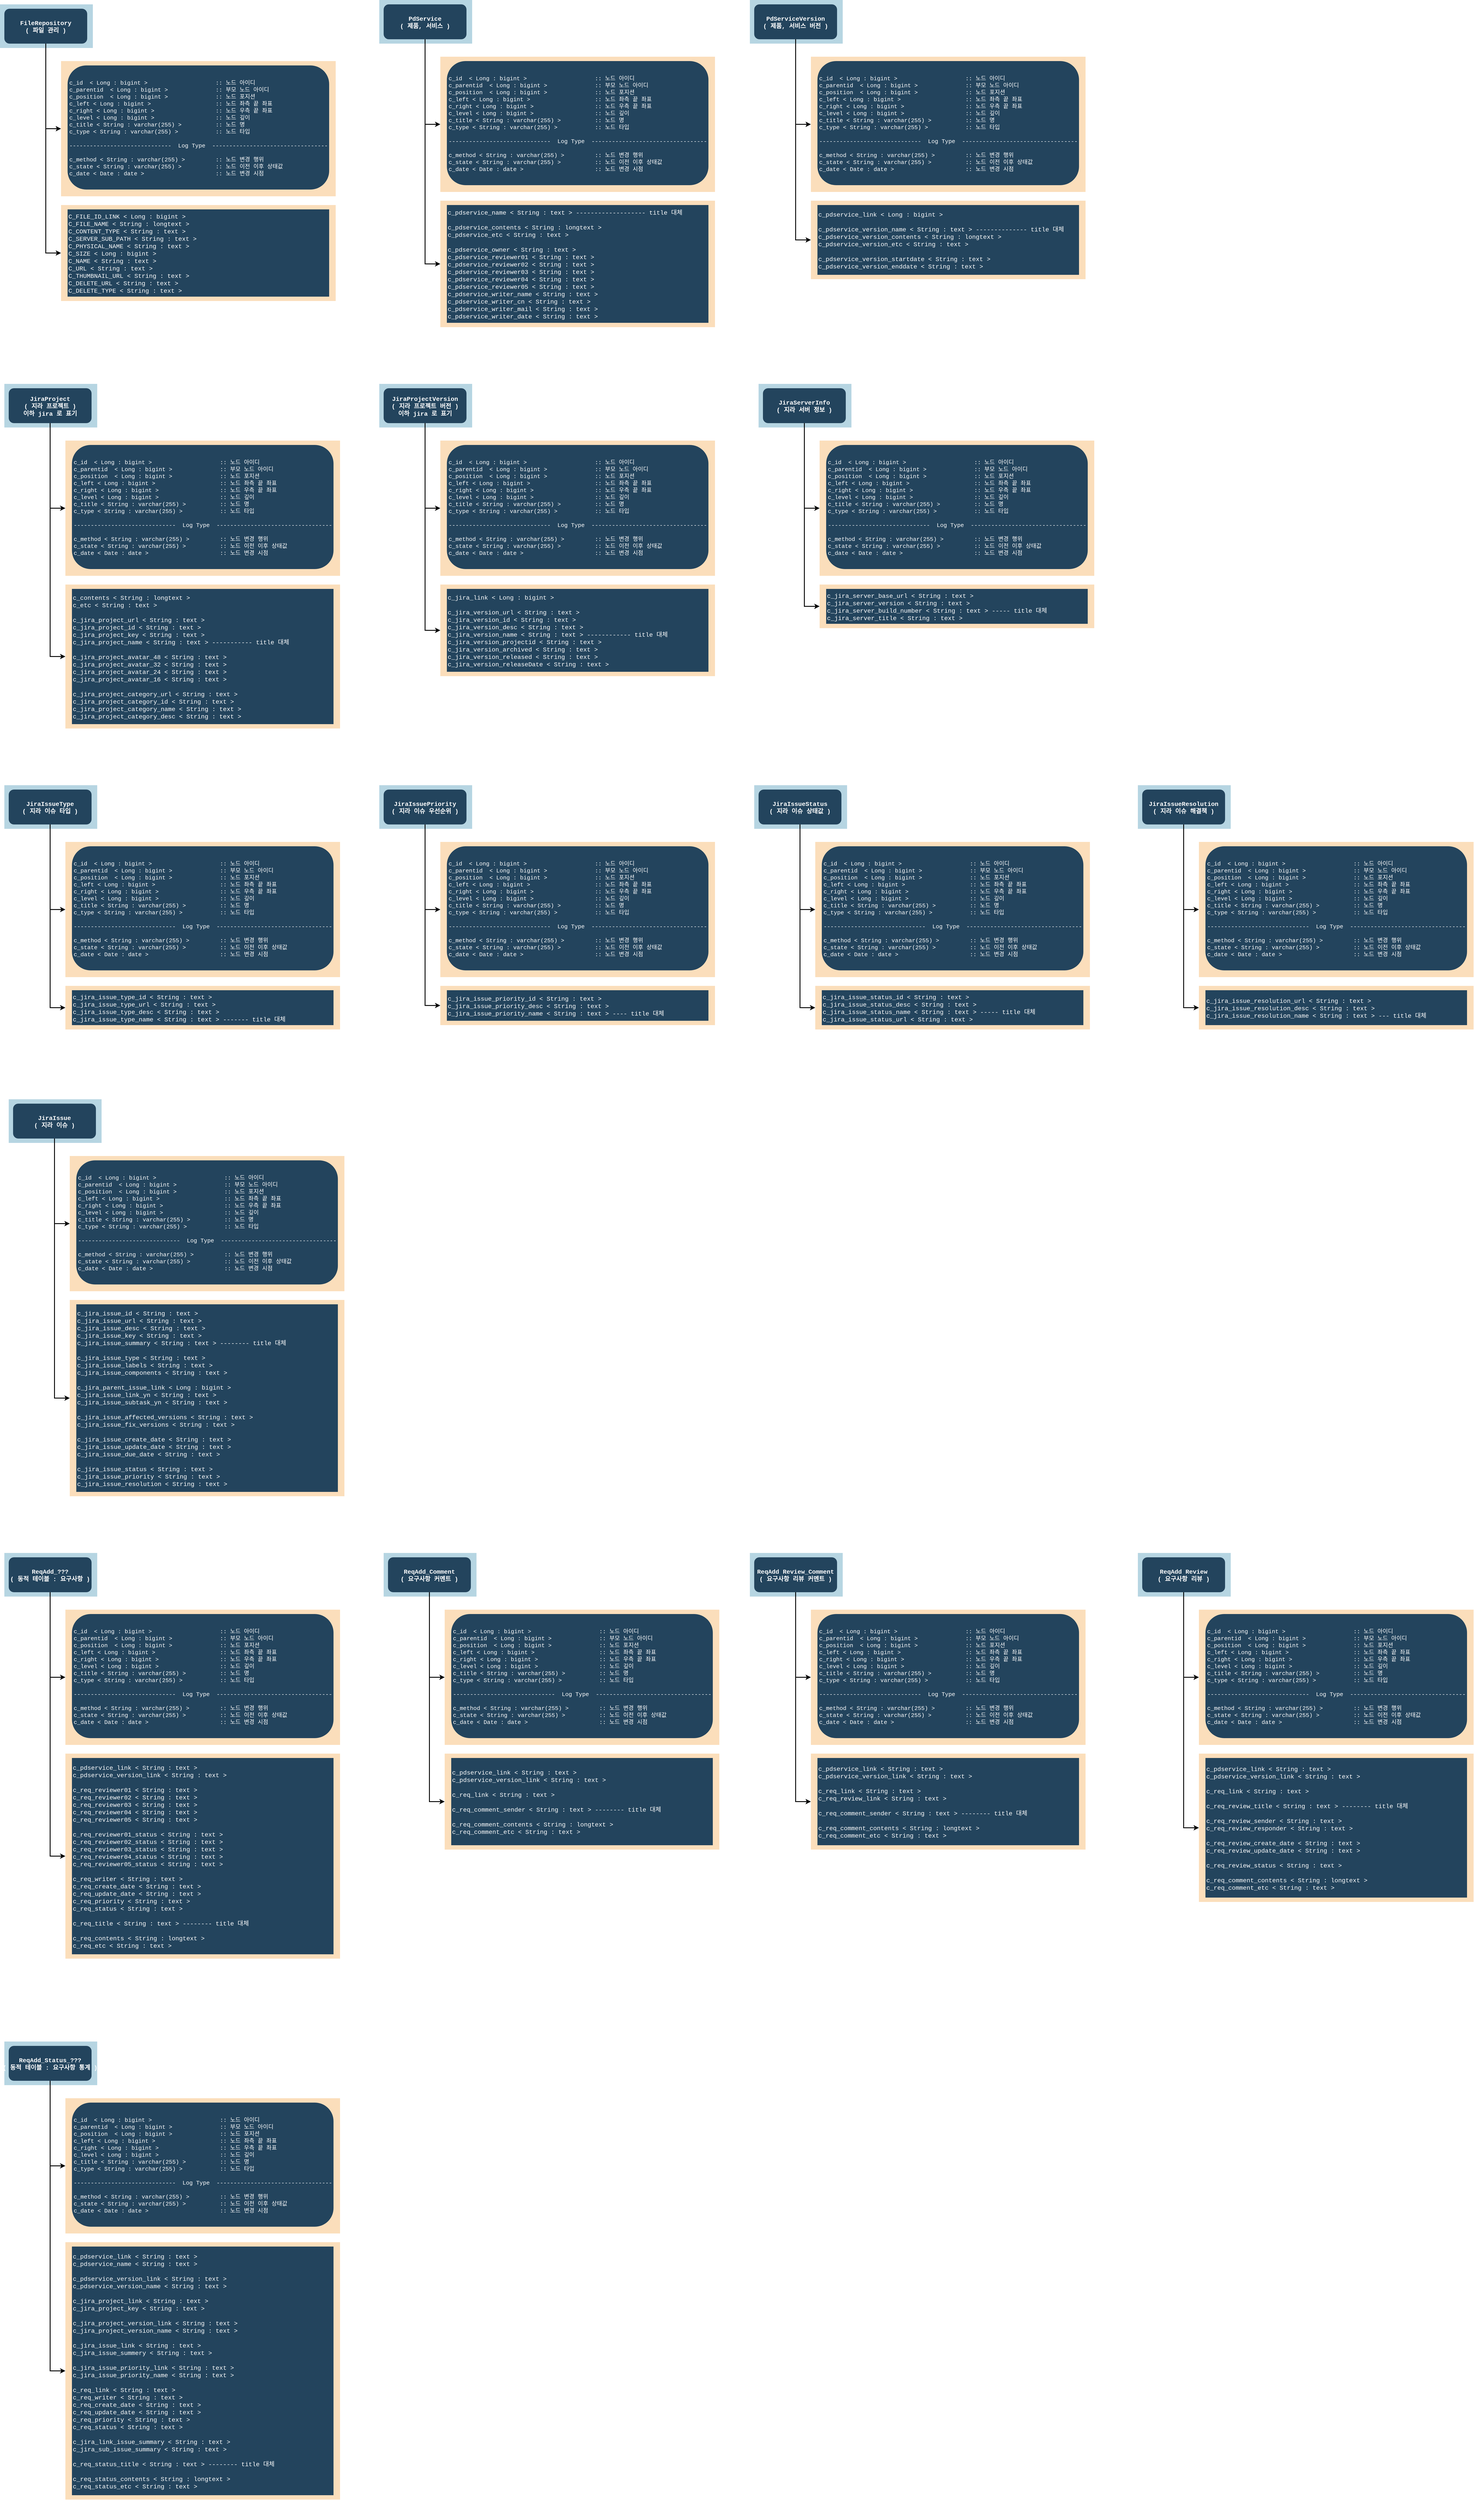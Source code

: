 <mxfile version="20.8.16" type="device"><diagram name="페이지-1" id="RUyc2Q7VVCUn38qS7GnB"><mxGraphModel dx="1807" dy="1319" grid="1" gridSize="10" guides="1" tooltips="1" connect="1" arrows="1" fold="1" page="1" pageScale="1" pageWidth="827" pageHeight="1169" math="0" shadow="0"><root><mxCell id="0"/><mxCell id="1" parent="0"/><mxCell id="3NGBtrKvB-5Wj472oprQ-4" value="" style="fillColor=#10739E;strokeColor=none;opacity=30;fontFamily=Courier New;" parent="1" vertex="1"><mxGeometry x="70" y="210" width="213" height="100" as="geometry"/></mxCell><mxCell id="3NGBtrKvB-5Wj472oprQ-6" value="FileRepository&#10;( 파일 관리 )" style="rounded=1;fillColor=#23445D;gradientColor=none;strokeColor=none;fontColor=#FFFFFF;fontStyle=1;fontFamily=Courier New;fontSize=14" parent="1" vertex="1"><mxGeometry x="80" y="220" width="190" height="80" as="geometry"/></mxCell><mxCell id="3NGBtrKvB-5Wj472oprQ-12" value="" style="edgeStyle=elbowEdgeStyle;elbow=horizontal;strokeWidth=2;rounded=0;fontFamily=Courier New;entryX=0;entryY=0.5;entryDx=0;entryDy=0;" parent="1" source="3NGBtrKvB-5Wj472oprQ-6" target="LiMFixPkiIBG6aPx5YbL-1" edge="1"><mxGeometry x="-50" y="20" width="100" height="100" as="geometry"><mxPoint x="-50" y="120" as="sourcePoint"/><mxPoint x="210" y="487.25" as="targetPoint"/><Array as="points"><mxPoint x="175" y="320"/></Array></mxGeometry></mxCell><mxCell id="3NGBtrKvB-5Wj472oprQ-13" value="" style="edgeStyle=elbowEdgeStyle;elbow=horizontal;strokeWidth=2;rounded=0;fontFamily=Courier New;entryX=0;entryY=0.5;entryDx=0;entryDy=0;" parent="1" source="3NGBtrKvB-5Wj472oprQ-6" target="LiMFixPkiIBG6aPx5YbL-3" edge="1"><mxGeometry x="-50" y="20" width="100" height="100" as="geometry"><mxPoint x="-50" y="120" as="sourcePoint"/><mxPoint x="215" y="710" as="targetPoint"/><Array as="points"><mxPoint x="175" y="360"/></Array></mxGeometry></mxCell><mxCell id="LiMFixPkiIBG6aPx5YbL-1" value="" style="fillColor=#F2931E;strokeColor=none;opacity=30;fontFamily=Courier New;" parent="1" vertex="1"><mxGeometry x="210" y="340" width="630" height="310" as="geometry"/></mxCell><mxCell id="LiMFixPkiIBG6aPx5YbL-2" value="c_id  &lt; Long : bigint &gt;                    :: 노드 아이디&#10;c_parentid  &lt; Long : bigint &gt;              :: 부모 노드 아이디&#10;c_position  &lt; Long : bigint &gt;              :: 노드 포지션&#10;c_left &lt; Long : bigint &gt;                   :: 노드 좌측 끝 좌표&#10;c_right &lt; Long : bigint &gt;                  :: 노드 우측 끝 좌표&#10;c_level &lt; Long : bigint &gt;                  :: 노드 깊이&#10;c_title &lt; String : varchar(255) &gt;          :: 노드 명&#10;c_type &lt; String : varchar(255) &gt;           :: 노드 타입&#10;&#10;------------------------------  Log Type  ----------------------------------&#10;&#10;c_method &lt; String : varchar(255) &gt;         :: 노드 변경 행위&#10;c_state &lt; String : varchar(255) &gt;          :: 노드 이전 이후 상태값&#10;c_date &lt; Date : date &gt;                     :: 노드 변경 시점" style="rounded=1;fillColor=#23445D;gradientColor=none;strokeColor=none;fontColor=#FFFFFF;fontStyle=0;fontFamily=Courier New;fontSize=13;align=left;spacing=4;textDirection=ltr;" parent="1" vertex="1"><mxGeometry x="225" y="350" width="600" height="284.5" as="geometry"/></mxCell><mxCell id="LiMFixPkiIBG6aPx5YbL-3" value="" style="fillColor=#F2931E;strokeColor=none;opacity=30;fontFamily=Courier New;" parent="1" vertex="1"><mxGeometry x="210" y="670" width="630" height="220" as="geometry"/></mxCell><mxCell id="LiMFixPkiIBG6aPx5YbL-4" value="C_FILE_ID_LINK &lt; Long : bigint &gt;&#10;C_FILE_NAME &lt; String : longtext &gt;&#10;C_CONTENT_TYPE &lt; String : text &gt;&#10;C_SERVER_SUB_PATH &lt; String : text &gt;&#10;C_PHYSICAL_NAME &lt; String : text &gt;&#10;C_SIZE &lt; Long : bigint &gt;&#10;C_NAME &lt; String : text &gt;&#10;C_URL &lt; String : text &gt;&#10;C_THUMBNAIL_URL &lt; String : text &gt;&#10;C_DELETE_URL &lt; String : text &gt;&#10;C_DELETE_TYPE &lt; String : text &gt;" style="rounded=0;fillColor=#23445D;gradientColor=none;strokeColor=none;fontColor=#FFFFFF;fontStyle=0;fontFamily=Courier New;fontSize=14;align=left;" parent="1" vertex="1"><mxGeometry x="225" y="680" width="600" height="200" as="geometry"/></mxCell><mxCell id="LiMFixPkiIBG6aPx5YbL-5" value="" style="fillColor=#10739E;strokeColor=none;opacity=30;fontFamily=Courier New;" parent="1" vertex="1"><mxGeometry x="940" y="200" width="213" height="100" as="geometry"/></mxCell><mxCell id="LiMFixPkiIBG6aPx5YbL-6" value="PdService&#10;( 제품, 서비스 )" style="rounded=1;fillColor=#23445D;gradientColor=none;strokeColor=none;fontColor=#FFFFFF;fontStyle=1;fontFamily=Courier New;fontSize=14" parent="1" vertex="1"><mxGeometry x="950" y="210" width="190" height="80" as="geometry"/></mxCell><mxCell id="LiMFixPkiIBG6aPx5YbL-7" value="" style="edgeStyle=elbowEdgeStyle;elbow=horizontal;strokeWidth=2;rounded=0;fontFamily=Courier New;entryX=0;entryY=0.5;entryDx=0;entryDy=0;" parent="1" source="LiMFixPkiIBG6aPx5YbL-6" target="LiMFixPkiIBG6aPx5YbL-9" edge="1"><mxGeometry x="820" y="10" width="100" height="100" as="geometry"><mxPoint x="820" y="110" as="sourcePoint"/><mxPoint x="1080" y="477.25" as="targetPoint"/><Array as="points"><mxPoint x="1045" y="310"/></Array></mxGeometry></mxCell><mxCell id="LiMFixPkiIBG6aPx5YbL-8" value="" style="edgeStyle=elbowEdgeStyle;elbow=horizontal;strokeWidth=2;rounded=0;fontFamily=Courier New;entryX=0;entryY=0.5;entryDx=0;entryDy=0;" parent="1" source="LiMFixPkiIBG6aPx5YbL-6" target="LiMFixPkiIBG6aPx5YbL-11" edge="1"><mxGeometry x="820" y="10" width="100" height="100" as="geometry"><mxPoint x="820" y="110" as="sourcePoint"/><mxPoint x="1085" y="700" as="targetPoint"/><Array as="points"><mxPoint x="1045" y="350"/></Array></mxGeometry></mxCell><mxCell id="LiMFixPkiIBG6aPx5YbL-9" value="" style="fillColor=#F2931E;strokeColor=none;opacity=30;fontFamily=Courier New;" parent="1" vertex="1"><mxGeometry x="1080" y="330" width="630" height="310" as="geometry"/></mxCell><mxCell id="LiMFixPkiIBG6aPx5YbL-10" value="c_id  &lt; Long : bigint &gt;                    :: 노드 아이디&#10;c_parentid  &lt; Long : bigint &gt;              :: 부모 노드 아이디&#10;c_position  &lt; Long : bigint &gt;              :: 노드 포지션&#10;c_left &lt; Long : bigint &gt;                   :: 노드 좌측 끝 좌표&#10;c_right &lt; Long : bigint &gt;                  :: 노드 우측 끝 좌표&#10;c_level &lt; Long : bigint &gt;                  :: 노드 깊이&#10;c_title &lt; String : varchar(255) &gt;          :: 노드 명&#10;c_type &lt; String : varchar(255) &gt;           :: 노드 타입&#10;&#10;------------------------------  Log Type  ----------------------------------&#10;&#10;c_method &lt; String : varchar(255) &gt;         :: 노드 변경 행위&#10;c_state &lt; String : varchar(255) &gt;          :: 노드 이전 이후 상태값&#10;c_date &lt; Date : date &gt;                     :: 노드 변경 시점" style="rounded=1;fillColor=#23445D;gradientColor=none;strokeColor=none;fontColor=#FFFFFF;fontStyle=0;fontFamily=Courier New;fontSize=13;align=left;spacing=4;textDirection=ltr;" parent="1" vertex="1"><mxGeometry x="1095" y="340" width="600" height="284.5" as="geometry"/></mxCell><mxCell id="LiMFixPkiIBG6aPx5YbL-11" value="" style="fillColor=#F2931E;strokeColor=none;opacity=30;fontFamily=Courier New;" parent="1" vertex="1"><mxGeometry x="1080" y="660" width="630" height="290" as="geometry"/></mxCell><mxCell id="LiMFixPkiIBG6aPx5YbL-12" value="c_pdservice_name &lt; String : text &gt; ------------------- title 대체&#10;&#10;c_pdservice_contents &lt; String : longtext &gt;&#10;c_pdservice_etc &lt; String : text &gt;&#10;&#10;c_pdservice_owner &lt; String : text &gt;&#10;c_pdservice_reviewer01 &lt; String : text &gt;&#10;c_pdservice_reviewer02 &lt; String : text &gt;&#10;c_pdservice_reviewer03 &lt; String : text &gt;&#10;c_pdservice_reviewer04 &lt; String : text &gt;&#10;c_pdservice_reviewer05 &lt; String : text &gt;&#10;c_pdservice_writer_name &lt; String : text &gt;&#10;c_pdservice_writer_cn &lt; String : text &gt;&#10;c_pdservice_writer_mail &lt; String : text &gt;&#10;c_pdservice_writer_date &lt; String : text &gt;" style="rounded=0;fillColor=#23445D;gradientColor=none;strokeColor=none;fontColor=#FFFFFF;fontStyle=0;fontFamily=Courier New;fontSize=14;align=left;" parent="1" vertex="1"><mxGeometry x="1095" y="670" width="600" height="270" as="geometry"/></mxCell><mxCell id="LiMFixPkiIBG6aPx5YbL-13" value="" style="fillColor=#10739E;strokeColor=none;opacity=30;fontFamily=Courier New;" parent="1" vertex="1"><mxGeometry x="1790" y="200" width="213" height="100" as="geometry"/></mxCell><mxCell id="LiMFixPkiIBG6aPx5YbL-14" value="PdServiceVersion&#10;( 제품, 서비스 버전 )" style="rounded=1;fillColor=#23445D;gradientColor=none;strokeColor=none;fontColor=#FFFFFF;fontStyle=1;fontFamily=Courier New;fontSize=14" parent="1" vertex="1"><mxGeometry x="1800" y="210" width="190" height="80" as="geometry"/></mxCell><mxCell id="LiMFixPkiIBG6aPx5YbL-15" value="" style="edgeStyle=elbowEdgeStyle;elbow=horizontal;strokeWidth=2;rounded=0;fontFamily=Courier New;entryX=0;entryY=0.5;entryDx=0;entryDy=0;" parent="1" source="LiMFixPkiIBG6aPx5YbL-14" target="LiMFixPkiIBG6aPx5YbL-17" edge="1"><mxGeometry x="1670" y="10" width="100" height="100" as="geometry"><mxPoint x="1670" y="110" as="sourcePoint"/><mxPoint x="1930" y="477.25" as="targetPoint"/><Array as="points"><mxPoint x="1895" y="310"/></Array></mxGeometry></mxCell><mxCell id="LiMFixPkiIBG6aPx5YbL-16" value="" style="edgeStyle=elbowEdgeStyle;elbow=horizontal;strokeWidth=2;rounded=0;fontFamily=Courier New;entryX=0;entryY=0.5;entryDx=0;entryDy=0;" parent="1" source="LiMFixPkiIBG6aPx5YbL-14" target="LiMFixPkiIBG6aPx5YbL-19" edge="1"><mxGeometry x="1670" y="10" width="100" height="100" as="geometry"><mxPoint x="1670" y="110" as="sourcePoint"/><mxPoint x="1935" y="700" as="targetPoint"/><Array as="points"><mxPoint x="1895" y="350"/></Array></mxGeometry></mxCell><mxCell id="LiMFixPkiIBG6aPx5YbL-17" value="" style="fillColor=#F2931E;strokeColor=none;opacity=30;fontFamily=Courier New;" parent="1" vertex="1"><mxGeometry x="1930" y="330" width="630" height="310" as="geometry"/></mxCell><mxCell id="LiMFixPkiIBG6aPx5YbL-18" value="c_id  &lt; Long : bigint &gt;                    :: 노드 아이디&#10;c_parentid  &lt; Long : bigint &gt;              :: 부모 노드 아이디&#10;c_position  &lt; Long : bigint &gt;              :: 노드 포지션&#10;c_left &lt; Long : bigint &gt;                   :: 노드 좌측 끝 좌표&#10;c_right &lt; Long : bigint &gt;                  :: 노드 우측 끝 좌표&#10;c_level &lt; Long : bigint &gt;                  :: 노드 깊이&#10;c_title &lt; String : varchar(255) &gt;          :: 노드 명&#10;c_type &lt; String : varchar(255) &gt;           :: 노드 타입&#10;&#10;------------------------------  Log Type  ----------------------------------&#10;&#10;c_method &lt; String : varchar(255) &gt;         :: 노드 변경 행위&#10;c_state &lt; String : varchar(255) &gt;          :: 노드 이전 이후 상태값&#10;c_date &lt; Date : date &gt;                     :: 노드 변경 시점" style="rounded=1;fillColor=#23445D;gradientColor=none;strokeColor=none;fontColor=#FFFFFF;fontStyle=0;fontFamily=Courier New;fontSize=13;align=left;spacing=4;textDirection=ltr;" parent="1" vertex="1"><mxGeometry x="1945" y="340" width="600" height="284.5" as="geometry"/></mxCell><mxCell id="LiMFixPkiIBG6aPx5YbL-19" value="" style="fillColor=#F2931E;strokeColor=none;opacity=30;fontFamily=Courier New;" parent="1" vertex="1"><mxGeometry x="1930" y="660" width="630" height="180" as="geometry"/></mxCell><mxCell id="LiMFixPkiIBG6aPx5YbL-20" value="c_pdservice_link &lt; Long : bigint &gt;&#10;&#10;c_pdservice_version_name &lt; String : text &gt; -------------- title 대체&#10;c_pdservice_version_contents &lt; String : longtext &gt;&#10;c_pdservice_version_etc &lt; String : text &gt;&#10;&#10;c_pdservice_version_startdate &lt; String : text &gt;&#10;c_pdservice_version_enddate &lt; String : text &gt;" style="rounded=0;fillColor=#23445D;gradientColor=none;strokeColor=none;fontColor=#FFFFFF;fontStyle=0;fontFamily=Courier New;fontSize=14;align=left;" parent="1" vertex="1"><mxGeometry x="1945" y="670" width="600" height="160" as="geometry"/></mxCell><mxCell id="LiMFixPkiIBG6aPx5YbL-21" value="" style="fillColor=#10739E;strokeColor=none;opacity=30;fontFamily=Courier New;" parent="1" vertex="1"><mxGeometry x="80" y="1080" width="213" height="100" as="geometry"/></mxCell><mxCell id="LiMFixPkiIBG6aPx5YbL-22" value="JiraProject&#10;( 지라 프로젝트 )&#10;이하 jira 로 표기" style="rounded=1;fillColor=#23445D;gradientColor=none;strokeColor=none;fontColor=#FFFFFF;fontStyle=1;fontFamily=Courier New;fontSize=14" parent="1" vertex="1"><mxGeometry x="90" y="1090" width="190" height="80" as="geometry"/></mxCell><mxCell id="LiMFixPkiIBG6aPx5YbL-23" value="" style="edgeStyle=elbowEdgeStyle;elbow=horizontal;strokeWidth=2;rounded=0;fontFamily=Courier New;entryX=0;entryY=0.5;entryDx=0;entryDy=0;" parent="1" source="LiMFixPkiIBG6aPx5YbL-22" target="LiMFixPkiIBG6aPx5YbL-25" edge="1"><mxGeometry x="-40" y="890" width="100" height="100" as="geometry"><mxPoint x="-40" y="990" as="sourcePoint"/><mxPoint x="220" y="1357.25" as="targetPoint"/><Array as="points"><mxPoint x="185" y="1190"/></Array></mxGeometry></mxCell><mxCell id="LiMFixPkiIBG6aPx5YbL-24" value="" style="edgeStyle=elbowEdgeStyle;elbow=horizontal;strokeWidth=2;rounded=0;fontFamily=Courier New;entryX=0;entryY=0.5;entryDx=0;entryDy=0;" parent="1" source="LiMFixPkiIBG6aPx5YbL-22" target="LiMFixPkiIBG6aPx5YbL-27" edge="1"><mxGeometry x="-40" y="890" width="100" height="100" as="geometry"><mxPoint x="-40" y="990" as="sourcePoint"/><mxPoint x="225" y="1580" as="targetPoint"/><Array as="points"><mxPoint x="185" y="1230"/></Array></mxGeometry></mxCell><mxCell id="LiMFixPkiIBG6aPx5YbL-25" value="" style="fillColor=#F2931E;strokeColor=none;opacity=30;fontFamily=Courier New;" parent="1" vertex="1"><mxGeometry x="220" y="1210" width="630" height="310" as="geometry"/></mxCell><mxCell id="LiMFixPkiIBG6aPx5YbL-26" value="c_id  &lt; Long : bigint &gt;                    :: 노드 아이디&#10;c_parentid  &lt; Long : bigint &gt;              :: 부모 노드 아이디&#10;c_position  &lt; Long : bigint &gt;              :: 노드 포지션&#10;c_left &lt; Long : bigint &gt;                   :: 노드 좌측 끝 좌표&#10;c_right &lt; Long : bigint &gt;                  :: 노드 우측 끝 좌표&#10;c_level &lt; Long : bigint &gt;                  :: 노드 깊이&#10;c_title &lt; String : varchar(255) &gt;          :: 노드 명&#10;c_type &lt; String : varchar(255) &gt;           :: 노드 타입&#10;&#10;------------------------------  Log Type  ----------------------------------&#10;&#10;c_method &lt; String : varchar(255) &gt;         :: 노드 변경 행위&#10;c_state &lt; String : varchar(255) &gt;          :: 노드 이전 이후 상태값&#10;c_date &lt; Date : date &gt;                     :: 노드 변경 시점" style="rounded=1;fillColor=#23445D;gradientColor=none;strokeColor=none;fontColor=#FFFFFF;fontStyle=0;fontFamily=Courier New;fontSize=13;align=left;spacing=4;textDirection=ltr;" parent="1" vertex="1"><mxGeometry x="235" y="1220" width="600" height="284.5" as="geometry"/></mxCell><mxCell id="LiMFixPkiIBG6aPx5YbL-27" value="" style="fillColor=#F2931E;strokeColor=none;opacity=30;fontFamily=Courier New;" parent="1" vertex="1"><mxGeometry x="220" y="1540" width="630" height="330" as="geometry"/></mxCell><mxCell id="LiMFixPkiIBG6aPx5YbL-28" value="c_contents &lt; String : longtext &gt;&#10;c_etc &lt; String : text &gt;&#10;&#10;c_jira_project_url &lt; String : text &gt;&#10;c_jira_project_id &lt; String : text &gt;  &#10;c_jira_project_key &lt; String : text &gt;&#10;c_jira_project_name &lt; String : text &gt; ----------- title 대체&#10;&#10;c_jira_project_avatar_48 &lt; String : text &gt;&#10;c_jira_project_avatar_32 &lt; String : text &gt;&#10;c_jira_project_avatar_24 &lt; String : text &gt;&#10;c_jira_project_avatar_16 &lt; String : text &gt;&#10;&#10;c_jira_project_category_url &lt; String : text &gt;&#10;c_jira_project_category_id &lt; String : text &gt;&#10;c_jira_project_category_name &lt; String : text &gt;&#10;c_jira_project_category_desc &lt; String : text &gt;" style="rounded=0;fillColor=#23445D;gradientColor=none;strokeColor=none;fontColor=#FFFFFF;fontStyle=0;fontFamily=Courier New;fontSize=14;align=left;" parent="1" vertex="1"><mxGeometry x="235" y="1550" width="600" height="310" as="geometry"/></mxCell><mxCell id="LiMFixPkiIBG6aPx5YbL-29" value="" style="fillColor=#10739E;strokeColor=none;opacity=30;fontFamily=Courier New;" parent="1" vertex="1"><mxGeometry x="940" y="1080" width="213" height="100" as="geometry"/></mxCell><mxCell id="LiMFixPkiIBG6aPx5YbL-30" value="JiraProjectVersion&#10;( 지라 프로젝트 버전 )&#10;이하 jira 로 표기" style="rounded=1;fillColor=#23445D;gradientColor=none;strokeColor=none;fontColor=#FFFFFF;fontStyle=1;fontFamily=Courier New;fontSize=14" parent="1" vertex="1"><mxGeometry x="950" y="1090" width="190" height="80" as="geometry"/></mxCell><mxCell id="LiMFixPkiIBG6aPx5YbL-31" value="" style="edgeStyle=elbowEdgeStyle;elbow=horizontal;strokeWidth=2;rounded=0;fontFamily=Courier New;entryX=0;entryY=0.5;entryDx=0;entryDy=0;" parent="1" source="LiMFixPkiIBG6aPx5YbL-30" target="LiMFixPkiIBG6aPx5YbL-33" edge="1"><mxGeometry x="820" y="890" width="100" height="100" as="geometry"><mxPoint x="820" y="990" as="sourcePoint"/><mxPoint x="1080" y="1357.25" as="targetPoint"/><Array as="points"><mxPoint x="1045" y="1190"/></Array></mxGeometry></mxCell><mxCell id="LiMFixPkiIBG6aPx5YbL-32" value="" style="edgeStyle=elbowEdgeStyle;elbow=horizontal;strokeWidth=2;rounded=0;fontFamily=Courier New;entryX=0;entryY=0.5;entryDx=0;entryDy=0;" parent="1" source="LiMFixPkiIBG6aPx5YbL-30" target="LiMFixPkiIBG6aPx5YbL-35" edge="1"><mxGeometry x="820" y="890" width="100" height="100" as="geometry"><mxPoint x="820" y="990" as="sourcePoint"/><mxPoint x="1085" y="1580" as="targetPoint"/><Array as="points"><mxPoint x="1045" y="1230"/></Array></mxGeometry></mxCell><mxCell id="LiMFixPkiIBG6aPx5YbL-33" value="" style="fillColor=#F2931E;strokeColor=none;opacity=30;fontFamily=Courier New;" parent="1" vertex="1"><mxGeometry x="1080" y="1210" width="630" height="310" as="geometry"/></mxCell><mxCell id="LiMFixPkiIBG6aPx5YbL-34" value="c_id  &lt; Long : bigint &gt;                    :: 노드 아이디&#10;c_parentid  &lt; Long : bigint &gt;              :: 부모 노드 아이디&#10;c_position  &lt; Long : bigint &gt;              :: 노드 포지션&#10;c_left &lt; Long : bigint &gt;                   :: 노드 좌측 끝 좌표&#10;c_right &lt; Long : bigint &gt;                  :: 노드 우측 끝 좌표&#10;c_level &lt; Long : bigint &gt;                  :: 노드 깊이&#10;c_title &lt; String : varchar(255) &gt;          :: 노드 명&#10;c_type &lt; String : varchar(255) &gt;           :: 노드 타입&#10;&#10;------------------------------  Log Type  ----------------------------------&#10;&#10;c_method &lt; String : varchar(255) &gt;         :: 노드 변경 행위&#10;c_state &lt; String : varchar(255) &gt;          :: 노드 이전 이후 상태값&#10;c_date &lt; Date : date &gt;                     :: 노드 변경 시점" style="rounded=1;fillColor=#23445D;gradientColor=none;strokeColor=none;fontColor=#FFFFFF;fontStyle=0;fontFamily=Courier New;fontSize=13;align=left;spacing=4;textDirection=ltr;" parent="1" vertex="1"><mxGeometry x="1095" y="1220" width="600" height="284.5" as="geometry"/></mxCell><mxCell id="LiMFixPkiIBG6aPx5YbL-35" value="" style="fillColor=#F2931E;strokeColor=none;opacity=30;fontFamily=Courier New;" parent="1" vertex="1"><mxGeometry x="1080" y="1540" width="630" height="210" as="geometry"/></mxCell><mxCell id="LiMFixPkiIBG6aPx5YbL-36" value="c_jira_link &lt; Long : bigint &gt;&#10;&#10;c_jira_version_url &lt; String : text &gt;&#10;c_jira_version_id &lt; String : text &gt;&#10;c_jira_version_desc &lt; String : text &gt;&#10;c_jira_version_name &lt; String : text &gt; ------------ title 대체&#10;c_jira_version_projectid &lt; String : text &gt;&#10;c_jira_version_archived &lt; String : text &gt;&#10;c_jira_version_released &lt; String : text &gt;&#10;c_jira_version_releaseDate &lt; String : text &gt;" style="rounded=0;fillColor=#23445D;gradientColor=none;strokeColor=none;fontColor=#FFFFFF;fontStyle=0;fontFamily=Courier New;fontSize=14;align=left;" parent="1" vertex="1"><mxGeometry x="1095" y="1550" width="600" height="190" as="geometry"/></mxCell><mxCell id="LiMFixPkiIBG6aPx5YbL-39" value="" style="fillColor=#10739E;strokeColor=none;opacity=30;fontFamily=Courier New;" parent="1" vertex="1"><mxGeometry x="80" y="2000" width="213" height="100" as="geometry"/></mxCell><mxCell id="LiMFixPkiIBG6aPx5YbL-40" value="JiraIssueType&#10;( 지라 이슈 타입 )" style="rounded=1;fillColor=#23445D;gradientColor=none;strokeColor=none;fontColor=#FFFFFF;fontStyle=1;fontFamily=Courier New;fontSize=14" parent="1" vertex="1"><mxGeometry x="90" y="2010" width="190" height="80" as="geometry"/></mxCell><mxCell id="LiMFixPkiIBG6aPx5YbL-41" value="" style="edgeStyle=elbowEdgeStyle;elbow=horizontal;strokeWidth=2;rounded=0;fontFamily=Courier New;entryX=0;entryY=0.5;entryDx=0;entryDy=0;" parent="1" source="LiMFixPkiIBG6aPx5YbL-40" target="LiMFixPkiIBG6aPx5YbL-43" edge="1"><mxGeometry x="-40" y="1810" width="100" height="100" as="geometry"><mxPoint x="-40" y="1910" as="sourcePoint"/><mxPoint x="220" y="2277.25" as="targetPoint"/><Array as="points"><mxPoint x="185" y="2110"/></Array></mxGeometry></mxCell><mxCell id="LiMFixPkiIBG6aPx5YbL-42" value="" style="edgeStyle=elbowEdgeStyle;elbow=horizontal;strokeWidth=2;rounded=0;fontFamily=Courier New;entryX=0;entryY=0.5;entryDx=0;entryDy=0;" parent="1" source="LiMFixPkiIBG6aPx5YbL-40" target="LiMFixPkiIBG6aPx5YbL-45" edge="1"><mxGeometry x="-40" y="1810" width="100" height="100" as="geometry"><mxPoint x="-40" y="1910" as="sourcePoint"/><mxPoint x="225" y="2500" as="targetPoint"/><Array as="points"><mxPoint x="185" y="2150"/></Array></mxGeometry></mxCell><mxCell id="LiMFixPkiIBG6aPx5YbL-43" value="" style="fillColor=#F2931E;strokeColor=none;opacity=30;fontFamily=Courier New;" parent="1" vertex="1"><mxGeometry x="220" y="2130" width="630" height="310" as="geometry"/></mxCell><mxCell id="LiMFixPkiIBG6aPx5YbL-44" value="c_id  &lt; Long : bigint &gt;                    :: 노드 아이디&#10;c_parentid  &lt; Long : bigint &gt;              :: 부모 노드 아이디&#10;c_position  &lt; Long : bigint &gt;              :: 노드 포지션&#10;c_left &lt; Long : bigint &gt;                   :: 노드 좌측 끝 좌표&#10;c_right &lt; Long : bigint &gt;                  :: 노드 우측 끝 좌표&#10;c_level &lt; Long : bigint &gt;                  :: 노드 깊이&#10;c_title &lt; String : varchar(255) &gt;          :: 노드 명&#10;c_type &lt; String : varchar(255) &gt;           :: 노드 타입&#10;&#10;------------------------------  Log Type  ----------------------------------&#10;&#10;c_method &lt; String : varchar(255) &gt;         :: 노드 변경 행위&#10;c_state &lt; String : varchar(255) &gt;          :: 노드 이전 이후 상태값&#10;c_date &lt; Date : date &gt;                     :: 노드 변경 시점" style="rounded=1;fillColor=#23445D;gradientColor=none;strokeColor=none;fontColor=#FFFFFF;fontStyle=0;fontFamily=Courier New;fontSize=13;align=left;spacing=4;textDirection=ltr;" parent="1" vertex="1"><mxGeometry x="235" y="2140" width="600" height="284.5" as="geometry"/></mxCell><mxCell id="LiMFixPkiIBG6aPx5YbL-45" value="" style="fillColor=#F2931E;strokeColor=none;opacity=30;fontFamily=Courier New;" parent="1" vertex="1"><mxGeometry x="220" y="2460" width="630" height="100" as="geometry"/></mxCell><mxCell id="LiMFixPkiIBG6aPx5YbL-46" value="c_jira_issue_type_id &lt; String : text &gt;&#10;c_jira_issue_type_url &lt; String : text &gt;&#10;c_jira_issue_type_desc &lt; String : text &gt;&#10;c_jira_issue_type_name &lt; String : text &gt; ------- title 대체" style="rounded=0;fillColor=#23445D;gradientColor=none;strokeColor=none;fontColor=#FFFFFF;fontStyle=0;fontFamily=Courier New;fontSize=14;align=left;" parent="1" vertex="1"><mxGeometry x="235" y="2470" width="600" height="80" as="geometry"/></mxCell><mxCell id="LiMFixPkiIBG6aPx5YbL-47" value="" style="fillColor=#10739E;strokeColor=none;opacity=30;fontFamily=Courier New;" parent="1" vertex="1"><mxGeometry x="940" y="2000" width="213" height="100" as="geometry"/></mxCell><mxCell id="LiMFixPkiIBG6aPx5YbL-48" value="JiraIssuePriority&#10;( 지라 이슈 우선순위 )" style="rounded=1;fillColor=#23445D;gradientColor=none;strokeColor=none;fontColor=#FFFFFF;fontStyle=1;fontFamily=Courier New;fontSize=14" parent="1" vertex="1"><mxGeometry x="950" y="2010" width="190" height="80" as="geometry"/></mxCell><mxCell id="LiMFixPkiIBG6aPx5YbL-49" value="" style="edgeStyle=elbowEdgeStyle;elbow=horizontal;strokeWidth=2;rounded=0;fontFamily=Courier New;entryX=0;entryY=0.5;entryDx=0;entryDy=0;" parent="1" source="LiMFixPkiIBG6aPx5YbL-48" target="LiMFixPkiIBG6aPx5YbL-51" edge="1"><mxGeometry x="820" y="1810" width="100" height="100" as="geometry"><mxPoint x="820" y="1910" as="sourcePoint"/><mxPoint x="1080" y="2277.25" as="targetPoint"/><Array as="points"><mxPoint x="1045" y="2110"/></Array></mxGeometry></mxCell><mxCell id="LiMFixPkiIBG6aPx5YbL-50" value="" style="edgeStyle=elbowEdgeStyle;elbow=horizontal;strokeWidth=2;rounded=0;fontFamily=Courier New;entryX=0;entryY=0.5;entryDx=0;entryDy=0;" parent="1" source="LiMFixPkiIBG6aPx5YbL-48" target="LiMFixPkiIBG6aPx5YbL-53" edge="1"><mxGeometry x="820" y="1810" width="100" height="100" as="geometry"><mxPoint x="820" y="1910" as="sourcePoint"/><mxPoint x="1085" y="2500" as="targetPoint"/><Array as="points"><mxPoint x="1045" y="2150"/></Array></mxGeometry></mxCell><mxCell id="LiMFixPkiIBG6aPx5YbL-51" value="" style="fillColor=#F2931E;strokeColor=none;opacity=30;fontFamily=Courier New;" parent="1" vertex="1"><mxGeometry x="1080" y="2130" width="630" height="310" as="geometry"/></mxCell><mxCell id="LiMFixPkiIBG6aPx5YbL-52" value="c_id  &lt; Long : bigint &gt;                    :: 노드 아이디&#10;c_parentid  &lt; Long : bigint &gt;              :: 부모 노드 아이디&#10;c_position  &lt; Long : bigint &gt;              :: 노드 포지션&#10;c_left &lt; Long : bigint &gt;                   :: 노드 좌측 끝 좌표&#10;c_right &lt; Long : bigint &gt;                  :: 노드 우측 끝 좌표&#10;c_level &lt; Long : bigint &gt;                  :: 노드 깊이&#10;c_title &lt; String : varchar(255) &gt;          :: 노드 명&#10;c_type &lt; String : varchar(255) &gt;           :: 노드 타입&#10;&#10;------------------------------  Log Type  ----------------------------------&#10;&#10;c_method &lt; String : varchar(255) &gt;         :: 노드 변경 행위&#10;c_state &lt; String : varchar(255) &gt;          :: 노드 이전 이후 상태값&#10;c_date &lt; Date : date &gt;                     :: 노드 변경 시점" style="rounded=1;fillColor=#23445D;gradientColor=none;strokeColor=none;fontColor=#FFFFFF;fontStyle=0;fontFamily=Courier New;fontSize=13;align=left;spacing=4;textDirection=ltr;" parent="1" vertex="1"><mxGeometry x="1095" y="2140" width="600" height="284.5" as="geometry"/></mxCell><mxCell id="LiMFixPkiIBG6aPx5YbL-53" value="" style="fillColor=#F2931E;strokeColor=none;opacity=30;fontFamily=Courier New;" parent="1" vertex="1"><mxGeometry x="1080" y="2460" width="630" height="90" as="geometry"/></mxCell><mxCell id="LiMFixPkiIBG6aPx5YbL-54" value="c_jira_issue_priority_id &lt; String : text &gt;&#10;c_jira_issue_priority_desc &lt; String : text &gt;&#10;c_jira_issue_priority_name &lt; String : text &gt; ---- title 대체" style="rounded=0;fillColor=#23445D;gradientColor=none;strokeColor=none;fontColor=#FFFFFF;fontStyle=0;fontFamily=Courier New;fontSize=14;align=left;" parent="1" vertex="1"><mxGeometry x="1095" y="2470" width="600" height="70" as="geometry"/></mxCell><mxCell id="LiMFixPkiIBG6aPx5YbL-55" value="" style="fillColor=#10739E;strokeColor=none;opacity=30;fontFamily=Courier New;" parent="1" vertex="1"><mxGeometry x="90" y="2720" width="213" height="100" as="geometry"/></mxCell><mxCell id="LiMFixPkiIBG6aPx5YbL-56" value="JiraIssue&#10;( 지라 이슈 )" style="rounded=1;fillColor=#23445D;gradientColor=none;strokeColor=none;fontColor=#FFFFFF;fontStyle=1;fontFamily=Courier New;fontSize=14" parent="1" vertex="1"><mxGeometry x="100" y="2730" width="190" height="80" as="geometry"/></mxCell><mxCell id="LiMFixPkiIBG6aPx5YbL-57" value="" style="edgeStyle=elbowEdgeStyle;elbow=horizontal;strokeWidth=2;rounded=0;fontFamily=Courier New;entryX=0;entryY=0.5;entryDx=0;entryDy=0;" parent="1" source="LiMFixPkiIBG6aPx5YbL-56" target="LiMFixPkiIBG6aPx5YbL-59" edge="1"><mxGeometry x="-30" y="2530" width="100" height="100" as="geometry"><mxPoint x="-30" y="2630" as="sourcePoint"/><mxPoint x="230" y="2997.25" as="targetPoint"/><Array as="points"><mxPoint x="195" y="2830"/></Array></mxGeometry></mxCell><mxCell id="LiMFixPkiIBG6aPx5YbL-58" value="" style="edgeStyle=elbowEdgeStyle;elbow=horizontal;strokeWidth=2;rounded=0;fontFamily=Courier New;entryX=0;entryY=0.5;entryDx=0;entryDy=0;" parent="1" source="LiMFixPkiIBG6aPx5YbL-56" target="LiMFixPkiIBG6aPx5YbL-61" edge="1"><mxGeometry x="-30" y="2530" width="100" height="100" as="geometry"><mxPoint x="-30" y="2630" as="sourcePoint"/><mxPoint x="235" y="3220" as="targetPoint"/><Array as="points"><mxPoint x="195" y="2870"/></Array></mxGeometry></mxCell><mxCell id="LiMFixPkiIBG6aPx5YbL-59" value="" style="fillColor=#F2931E;strokeColor=none;opacity=30;fontFamily=Courier New;" parent="1" vertex="1"><mxGeometry x="230" y="2850" width="630" height="310" as="geometry"/></mxCell><mxCell id="LiMFixPkiIBG6aPx5YbL-60" value="c_id  &lt; Long : bigint &gt;                    :: 노드 아이디&#10;c_parentid  &lt; Long : bigint &gt;              :: 부모 노드 아이디&#10;c_position  &lt; Long : bigint &gt;              :: 노드 포지션&#10;c_left &lt; Long : bigint &gt;                   :: 노드 좌측 끝 좌표&#10;c_right &lt; Long : bigint &gt;                  :: 노드 우측 끝 좌표&#10;c_level &lt; Long : bigint &gt;                  :: 노드 깊이&#10;c_title &lt; String : varchar(255) &gt;          :: 노드 명&#10;c_type &lt; String : varchar(255) &gt;           :: 노드 타입&#10;&#10;------------------------------  Log Type  ----------------------------------&#10;&#10;c_method &lt; String : varchar(255) &gt;         :: 노드 변경 행위&#10;c_state &lt; String : varchar(255) &gt;          :: 노드 이전 이후 상태값&#10;c_date &lt; Date : date &gt;                     :: 노드 변경 시점" style="rounded=1;fillColor=#23445D;gradientColor=none;strokeColor=none;fontColor=#FFFFFF;fontStyle=0;fontFamily=Courier New;fontSize=13;align=left;spacing=4;textDirection=ltr;" parent="1" vertex="1"><mxGeometry x="245" y="2860" width="600" height="284.5" as="geometry"/></mxCell><mxCell id="LiMFixPkiIBG6aPx5YbL-61" value="" style="fillColor=#F2931E;strokeColor=none;opacity=30;fontFamily=Courier New;" parent="1" vertex="1"><mxGeometry x="230" y="3180" width="630" height="450" as="geometry"/></mxCell><mxCell id="LiMFixPkiIBG6aPx5YbL-62" value="c_jira_issue_id &lt; String : text &gt;&#10;c_jira_issue_url &lt; String : text &gt;&#10;c_jira_issue_desc &lt; String : text &gt;&#10;c_jira_issue_key &lt; String : text &gt;&#10;c_jira_issue_summary &lt; String : text &gt; -------- title 대체&#10;&#10;c_jira_issue_type &lt; String : text &gt;&#10;c_jira_issue_labels &lt; String : text &gt;&#10;c_jira_issue_components &lt; String : text &gt;&#10;&#10;c_jira_parent_issue_link &lt; Long : bigint &gt;&#10;c_jira_issue_link_yn &lt; String : text &gt;&#10;c_jira_issue_subtask_yn &lt; String : text &gt;&#10;&#10;c_jira_issue_affected_versions &lt; String : text &gt;&#10;c_jira_issue_fix_versions &lt; String : text &gt;&#10;&#10;c_jira_issue_create_date &lt; String : text &gt;&#10;c_jira_issue_update_date &lt; String : text &gt;&#10;c_jira_issue_due_date &lt; String : text &gt;&#10;&#10;c_jira_issue_status &lt; String : text &gt;&#10;c_jira_issue_priority &lt; String : text &gt;&#10;c_jira_issue_resolution &lt; String : text &gt;" style="rounded=0;fillColor=#23445D;gradientColor=none;strokeColor=none;fontColor=#FFFFFF;fontStyle=0;fontFamily=Courier New;fontSize=14;align=left;" parent="1" vertex="1"><mxGeometry x="245" y="3190" width="600" height="430" as="geometry"/></mxCell><mxCell id="3cFGYeoADGrw-ge5swGt-1" value="" style="fillColor=#10739E;strokeColor=none;opacity=30;fontFamily=Courier New;" vertex="1" parent="1"><mxGeometry x="1800" y="2000" width="213" height="100" as="geometry"/></mxCell><mxCell id="3cFGYeoADGrw-ge5swGt-2" value="JiraIssueStatus&#10;( 지라 이슈 상태값 )" style="rounded=1;fillColor=#23445D;gradientColor=none;strokeColor=none;fontColor=#FFFFFF;fontStyle=1;fontFamily=Courier New;fontSize=14" vertex="1" parent="1"><mxGeometry x="1810" y="2010" width="190" height="80" as="geometry"/></mxCell><mxCell id="3cFGYeoADGrw-ge5swGt-3" value="" style="edgeStyle=elbowEdgeStyle;elbow=horizontal;strokeWidth=2;rounded=0;fontFamily=Courier New;entryX=0;entryY=0.5;entryDx=0;entryDy=0;" edge="1" parent="1" source="3cFGYeoADGrw-ge5swGt-2" target="3cFGYeoADGrw-ge5swGt-5"><mxGeometry x="1680" y="1810" width="100" height="100" as="geometry"><mxPoint x="1680" y="1910" as="sourcePoint"/><mxPoint x="1940" y="2277.25" as="targetPoint"/><Array as="points"><mxPoint x="1905" y="2110"/></Array></mxGeometry></mxCell><mxCell id="3cFGYeoADGrw-ge5swGt-4" value="" style="edgeStyle=elbowEdgeStyle;elbow=horizontal;strokeWidth=2;rounded=0;fontFamily=Courier New;entryX=0;entryY=0.5;entryDx=0;entryDy=0;" edge="1" parent="1" source="3cFGYeoADGrw-ge5swGt-2" target="3cFGYeoADGrw-ge5swGt-7"><mxGeometry x="1680" y="1810" width="100" height="100" as="geometry"><mxPoint x="1680" y="1910" as="sourcePoint"/><mxPoint x="1945" y="2500" as="targetPoint"/><Array as="points"><mxPoint x="1905" y="2150"/></Array></mxGeometry></mxCell><mxCell id="3cFGYeoADGrw-ge5swGt-5" value="" style="fillColor=#F2931E;strokeColor=none;opacity=30;fontFamily=Courier New;" vertex="1" parent="1"><mxGeometry x="1940" y="2130" width="630" height="310" as="geometry"/></mxCell><mxCell id="3cFGYeoADGrw-ge5swGt-6" value="c_id  &lt; Long : bigint &gt;                    :: 노드 아이디&#10;c_parentid  &lt; Long : bigint &gt;              :: 부모 노드 아이디&#10;c_position  &lt; Long : bigint &gt;              :: 노드 포지션&#10;c_left &lt; Long : bigint &gt;                   :: 노드 좌측 끝 좌표&#10;c_right &lt; Long : bigint &gt;                  :: 노드 우측 끝 좌표&#10;c_level &lt; Long : bigint &gt;                  :: 노드 깊이&#10;c_title &lt; String : varchar(255) &gt;          :: 노드 명&#10;c_type &lt; String : varchar(255) &gt;           :: 노드 타입&#10;&#10;------------------------------  Log Type  ----------------------------------&#10;&#10;c_method &lt; String : varchar(255) &gt;         :: 노드 변경 행위&#10;c_state &lt; String : varchar(255) &gt;          :: 노드 이전 이후 상태값&#10;c_date &lt; Date : date &gt;                     :: 노드 변경 시점" style="rounded=1;fillColor=#23445D;gradientColor=none;strokeColor=none;fontColor=#FFFFFF;fontStyle=0;fontFamily=Courier New;fontSize=13;align=left;spacing=4;textDirection=ltr;" vertex="1" parent="1"><mxGeometry x="1955" y="2140" width="600" height="284.5" as="geometry"/></mxCell><mxCell id="3cFGYeoADGrw-ge5swGt-7" value="" style="fillColor=#F2931E;strokeColor=none;opacity=30;fontFamily=Courier New;" vertex="1" parent="1"><mxGeometry x="1940" y="2460" width="630" height="100" as="geometry"/></mxCell><mxCell id="3cFGYeoADGrw-ge5swGt-8" value="c_jira_issue_status_id &lt; String : text &gt;&#10;c_jira_issue_status_desc &lt; String : text &gt;&#10;c_jira_issue_status_name &lt; String : text &gt; ----- title 대체&#10;c_jira_issue_status_url &lt; String : text &gt;" style="rounded=0;fillColor=#23445D;gradientColor=none;strokeColor=none;fontColor=#FFFFFF;fontStyle=0;fontFamily=Courier New;fontSize=14;align=left;" vertex="1" parent="1"><mxGeometry x="1955" y="2470" width="600" height="80" as="geometry"/></mxCell><mxCell id="3cFGYeoADGrw-ge5swGt-9" value="" style="fillColor=#10739E;strokeColor=none;opacity=30;fontFamily=Courier New;" vertex="1" parent="1"><mxGeometry x="1810" y="1080" width="213" height="100" as="geometry"/></mxCell><mxCell id="3cFGYeoADGrw-ge5swGt-10" value="JiraServerInfo&#10;( 지라 서버 정보 )" style="rounded=1;fillColor=#23445D;gradientColor=none;strokeColor=none;fontColor=#FFFFFF;fontStyle=1;fontFamily=Courier New;fontSize=14" vertex="1" parent="1"><mxGeometry x="1820" y="1090" width="190" height="80" as="geometry"/></mxCell><mxCell id="3cFGYeoADGrw-ge5swGt-11" value="" style="edgeStyle=elbowEdgeStyle;elbow=horizontal;strokeWidth=2;rounded=0;fontFamily=Courier New;entryX=0;entryY=0.5;entryDx=0;entryDy=0;" edge="1" parent="1" source="3cFGYeoADGrw-ge5swGt-10" target="3cFGYeoADGrw-ge5swGt-13"><mxGeometry x="1690" y="890" width="100" height="100" as="geometry"><mxPoint x="1690" y="990" as="sourcePoint"/><mxPoint x="1950" y="1357.25" as="targetPoint"/><Array as="points"><mxPoint x="1915" y="1190"/></Array></mxGeometry></mxCell><mxCell id="3cFGYeoADGrw-ge5swGt-12" value="" style="edgeStyle=elbowEdgeStyle;elbow=horizontal;strokeWidth=2;rounded=0;fontFamily=Courier New;entryX=0;entryY=0.5;entryDx=0;entryDy=0;" edge="1" parent="1" source="3cFGYeoADGrw-ge5swGt-10" target="3cFGYeoADGrw-ge5swGt-15"><mxGeometry x="1690" y="890" width="100" height="100" as="geometry"><mxPoint x="1690" y="990" as="sourcePoint"/><mxPoint x="1955" y="1580" as="targetPoint"/><Array as="points"><mxPoint x="1915" y="1230"/></Array></mxGeometry></mxCell><mxCell id="3cFGYeoADGrw-ge5swGt-13" value="" style="fillColor=#F2931E;strokeColor=none;opacity=30;fontFamily=Courier New;" vertex="1" parent="1"><mxGeometry x="1950" y="1210" width="630" height="310" as="geometry"/></mxCell><mxCell id="3cFGYeoADGrw-ge5swGt-14" value="c_id  &lt; Long : bigint &gt;                    :: 노드 아이디&#10;c_parentid  &lt; Long : bigint &gt;              :: 부모 노드 아이디&#10;c_position  &lt; Long : bigint &gt;              :: 노드 포지션&#10;c_left &lt; Long : bigint &gt;                   :: 노드 좌측 끝 좌표&#10;c_right &lt; Long : bigint &gt;                  :: 노드 우측 끝 좌표&#10;c_level &lt; Long : bigint &gt;                  :: 노드 깊이&#10;c_title &lt; String : varchar(255) &gt;          :: 노드 명&#10;c_type &lt; String : varchar(255) &gt;           :: 노드 타입&#10;&#10;------------------------------  Log Type  ----------------------------------&#10;&#10;c_method &lt; String : varchar(255) &gt;         :: 노드 변경 행위&#10;c_state &lt; String : varchar(255) &gt;          :: 노드 이전 이후 상태값&#10;c_date &lt; Date : date &gt;                     :: 노드 변경 시점" style="rounded=1;fillColor=#23445D;gradientColor=none;strokeColor=none;fontColor=#FFFFFF;fontStyle=0;fontFamily=Courier New;fontSize=13;align=left;spacing=4;textDirection=ltr;" vertex="1" parent="1"><mxGeometry x="1965" y="1220" width="600" height="284.5" as="geometry"/></mxCell><mxCell id="3cFGYeoADGrw-ge5swGt-15" value="" style="fillColor=#F2931E;strokeColor=none;opacity=30;fontFamily=Courier New;" vertex="1" parent="1"><mxGeometry x="1950" y="1540" width="630" height="100" as="geometry"/></mxCell><mxCell id="3cFGYeoADGrw-ge5swGt-16" value="c_jira_server_base_url &lt; String : text &gt;&#10;c_jira_server_version &lt; String : text &gt;&#10;c_jira_server_build_number &lt; String : text &gt; ----- title 대체&#10;c_jira_server_title &lt; String : text &gt;" style="rounded=0;fillColor=#23445D;gradientColor=none;strokeColor=none;fontColor=#FFFFFF;fontStyle=0;fontFamily=Courier New;fontSize=14;align=left;" vertex="1" parent="1"><mxGeometry x="1965" y="1550" width="600" height="80" as="geometry"/></mxCell><mxCell id="3cFGYeoADGrw-ge5swGt-17" value="" style="fillColor=#10739E;strokeColor=none;opacity=30;fontFamily=Courier New;" vertex="1" parent="1"><mxGeometry x="2680" y="2000" width="213" height="100" as="geometry"/></mxCell><mxCell id="3cFGYeoADGrw-ge5swGt-18" value="JiraIssueResolution&#10;( 지라 이슈 해결책 )" style="rounded=1;fillColor=#23445D;gradientColor=none;strokeColor=none;fontColor=#FFFFFF;fontStyle=1;fontFamily=Courier New;fontSize=14" vertex="1" parent="1"><mxGeometry x="2690" y="2010" width="190" height="80" as="geometry"/></mxCell><mxCell id="3cFGYeoADGrw-ge5swGt-19" value="" style="edgeStyle=elbowEdgeStyle;elbow=horizontal;strokeWidth=2;rounded=0;fontFamily=Courier New;entryX=0;entryY=0.5;entryDx=0;entryDy=0;" edge="1" parent="1" source="3cFGYeoADGrw-ge5swGt-18" target="3cFGYeoADGrw-ge5swGt-21"><mxGeometry x="2560" y="1810" width="100" height="100" as="geometry"><mxPoint x="2560" y="1910" as="sourcePoint"/><mxPoint x="2820" y="2277.25" as="targetPoint"/><Array as="points"><mxPoint x="2785" y="2110"/></Array></mxGeometry></mxCell><mxCell id="3cFGYeoADGrw-ge5swGt-20" value="" style="edgeStyle=elbowEdgeStyle;elbow=horizontal;strokeWidth=2;rounded=0;fontFamily=Courier New;entryX=0;entryY=0.5;entryDx=0;entryDy=0;" edge="1" parent="1" source="3cFGYeoADGrw-ge5swGt-18" target="3cFGYeoADGrw-ge5swGt-23"><mxGeometry x="2560" y="1810" width="100" height="100" as="geometry"><mxPoint x="2560" y="1910" as="sourcePoint"/><mxPoint x="2825" y="2500" as="targetPoint"/><Array as="points"><mxPoint x="2785" y="2150"/></Array></mxGeometry></mxCell><mxCell id="3cFGYeoADGrw-ge5swGt-21" value="" style="fillColor=#F2931E;strokeColor=none;opacity=30;fontFamily=Courier New;" vertex="1" parent="1"><mxGeometry x="2820" y="2130" width="630" height="310" as="geometry"/></mxCell><mxCell id="3cFGYeoADGrw-ge5swGt-22" value="c_id  &lt; Long : bigint &gt;                    :: 노드 아이디&#10;c_parentid  &lt; Long : bigint &gt;              :: 부모 노드 아이디&#10;c_position  &lt; Long : bigint &gt;              :: 노드 포지션&#10;c_left &lt; Long : bigint &gt;                   :: 노드 좌측 끝 좌표&#10;c_right &lt; Long : bigint &gt;                  :: 노드 우측 끝 좌표&#10;c_level &lt; Long : bigint &gt;                  :: 노드 깊이&#10;c_title &lt; String : varchar(255) &gt;          :: 노드 명&#10;c_type &lt; String : varchar(255) &gt;           :: 노드 타입&#10;&#10;------------------------------  Log Type  ----------------------------------&#10;&#10;c_method &lt; String : varchar(255) &gt;         :: 노드 변경 행위&#10;c_state &lt; String : varchar(255) &gt;          :: 노드 이전 이후 상태값&#10;c_date &lt; Date : date &gt;                     :: 노드 변경 시점" style="rounded=1;fillColor=#23445D;gradientColor=none;strokeColor=none;fontColor=#FFFFFF;fontStyle=0;fontFamily=Courier New;fontSize=13;align=left;spacing=4;textDirection=ltr;" vertex="1" parent="1"><mxGeometry x="2835" y="2140" width="600" height="284.5" as="geometry"/></mxCell><mxCell id="3cFGYeoADGrw-ge5swGt-23" value="" style="fillColor=#F2931E;strokeColor=none;opacity=30;fontFamily=Courier New;" vertex="1" parent="1"><mxGeometry x="2820" y="2460" width="630" height="100" as="geometry"/></mxCell><mxCell id="3cFGYeoADGrw-ge5swGt-24" value="c_jira_issue_resolution_url &lt; String : text &gt;&#10;c_jira_issue_resolution_desc &lt; String : text &gt;&#10;c_jira_issue_resolution_name &lt; String : text &gt; --- title 대체" style="rounded=0;fillColor=#23445D;gradientColor=none;strokeColor=none;fontColor=#FFFFFF;fontStyle=0;fontFamily=Courier New;fontSize=14;align=left;" vertex="1" parent="1"><mxGeometry x="2835" y="2470" width="600" height="80" as="geometry"/></mxCell><mxCell id="3cFGYeoADGrw-ge5swGt-25" value="" style="fillColor=#10739E;strokeColor=none;opacity=30;fontFamily=Courier New;" vertex="1" parent="1"><mxGeometry x="80" y="3760" width="213" height="100" as="geometry"/></mxCell><mxCell id="3cFGYeoADGrw-ge5swGt-26" value="ReqAdd_???&#10;( 동적 테이블 : 요구사항 )" style="rounded=1;fillColor=#23445D;gradientColor=none;strokeColor=none;fontColor=#FFFFFF;fontStyle=1;fontFamily=Courier New;fontSize=14" vertex="1" parent="1"><mxGeometry x="90" y="3770" width="190" height="80" as="geometry"/></mxCell><mxCell id="3cFGYeoADGrw-ge5swGt-27" value="" style="edgeStyle=elbowEdgeStyle;elbow=horizontal;strokeWidth=2;rounded=0;fontFamily=Courier New;entryX=0;entryY=0.5;entryDx=0;entryDy=0;" edge="1" parent="1" source="3cFGYeoADGrw-ge5swGt-26" target="3cFGYeoADGrw-ge5swGt-29"><mxGeometry x="-40" y="3570" width="100" height="100" as="geometry"><mxPoint x="-40" y="3670" as="sourcePoint"/><mxPoint x="220" y="4037.25" as="targetPoint"/><Array as="points"><mxPoint x="185" y="3870"/></Array></mxGeometry></mxCell><mxCell id="3cFGYeoADGrw-ge5swGt-28" value="" style="edgeStyle=elbowEdgeStyle;elbow=horizontal;strokeWidth=2;rounded=0;fontFamily=Courier New;entryX=0;entryY=0.5;entryDx=0;entryDy=0;" edge="1" parent="1" source="3cFGYeoADGrw-ge5swGt-26" target="3cFGYeoADGrw-ge5swGt-31"><mxGeometry x="-40" y="3570" width="100" height="100" as="geometry"><mxPoint x="-40" y="3670" as="sourcePoint"/><mxPoint x="225" y="4260" as="targetPoint"/><Array as="points"><mxPoint x="185" y="3910"/></Array></mxGeometry></mxCell><mxCell id="3cFGYeoADGrw-ge5swGt-29" value="" style="fillColor=#F2931E;strokeColor=none;opacity=30;fontFamily=Courier New;" vertex="1" parent="1"><mxGeometry x="220" y="3890" width="630" height="310" as="geometry"/></mxCell><mxCell id="3cFGYeoADGrw-ge5swGt-30" value="c_id  &lt; Long : bigint &gt;                    :: 노드 아이디&#10;c_parentid  &lt; Long : bigint &gt;              :: 부모 노드 아이디&#10;c_position  &lt; Long : bigint &gt;              :: 노드 포지션&#10;c_left &lt; Long : bigint &gt;                   :: 노드 좌측 끝 좌표&#10;c_right &lt; Long : bigint &gt;                  :: 노드 우측 끝 좌표&#10;c_level &lt; Long : bigint &gt;                  :: 노드 깊이&#10;c_title &lt; String : varchar(255) &gt;          :: 노드 명&#10;c_type &lt; String : varchar(255) &gt;           :: 노드 타입&#10;&#10;------------------------------  Log Type  ----------------------------------&#10;&#10;c_method &lt; String : varchar(255) &gt;         :: 노드 변경 행위&#10;c_state &lt; String : varchar(255) &gt;          :: 노드 이전 이후 상태값&#10;c_date &lt; Date : date &gt;                     :: 노드 변경 시점" style="rounded=1;fillColor=#23445D;gradientColor=none;strokeColor=none;fontColor=#FFFFFF;fontStyle=0;fontFamily=Courier New;fontSize=13;align=left;spacing=4;textDirection=ltr;" vertex="1" parent="1"><mxGeometry x="235" y="3900" width="600" height="284.5" as="geometry"/></mxCell><mxCell id="3cFGYeoADGrw-ge5swGt-31" value="" style="fillColor=#F2931E;strokeColor=none;opacity=30;fontFamily=Courier New;" vertex="1" parent="1"><mxGeometry x="220" y="4220" width="630" height="470" as="geometry"/></mxCell><mxCell id="3cFGYeoADGrw-ge5swGt-32" value="c_pdservice_link &lt; String : text &gt;&#10;c_pdservice_version_link &lt; String : text &gt;&#10;&#10;c_req_reviewer01 &lt; String : text &gt;&#10;c_req_reviewer02 &lt; String : text &gt;&#10;c_req_reviewer03 &lt; String : text &gt;&#10;c_req_reviewer04 &lt; String : text &gt;&#10;c_req_reviewer05 &lt; String : text &gt;&#10;&#10;c_req_reviewer01_status &lt; String : text &gt;&#10;c_req_reviewer02_status &lt; String : text &gt;&#10;c_req_reviewer03_status &lt; String : text &gt;&#10;c_req_reviewer04_status &lt; String : text &gt;&#10;c_req_reviewer05_status &lt; String : text &gt;&#10;&#10;c_req_writer &lt; String : text &gt;&#10;c_req_create_date &lt; String : text &gt;&#10;c_req_update_date &lt; String : text &gt;&#10;c_req_priority &lt; String : text &gt;&#10;c_req_status &lt; String : text &gt;&#10;&#10;c_req_title &lt; String : text &gt; -------- title 대체&#10;&#10;c_req_contents &lt; String : longtext &gt;&#10;c_req_etc &lt; String : text &gt;" style="rounded=0;fillColor=#23445D;gradientColor=none;strokeColor=none;fontColor=#FFFFFF;fontStyle=0;fontFamily=Courier New;fontSize=14;align=left;" vertex="1" parent="1"><mxGeometry x="235" y="4230" width="600" height="450" as="geometry"/></mxCell><mxCell id="3cFGYeoADGrw-ge5swGt-33" value="" style="fillColor=#10739E;strokeColor=none;opacity=30;fontFamily=Courier New;" vertex="1" parent="1"><mxGeometry x="950" y="3760" width="213" height="100" as="geometry"/></mxCell><mxCell id="3cFGYeoADGrw-ge5swGt-34" value="ReqAdd_Comment&#10;( 요구사항 커멘트 )" style="rounded=1;fillColor=#23445D;gradientColor=none;strokeColor=none;fontColor=#FFFFFF;fontStyle=1;fontFamily=Courier New;fontSize=14" vertex="1" parent="1"><mxGeometry x="960" y="3770" width="190" height="80" as="geometry"/></mxCell><mxCell id="3cFGYeoADGrw-ge5swGt-35" value="" style="edgeStyle=elbowEdgeStyle;elbow=horizontal;strokeWidth=2;rounded=0;fontFamily=Courier New;entryX=0;entryY=0.5;entryDx=0;entryDy=0;" edge="1" parent="1" source="3cFGYeoADGrw-ge5swGt-34" target="3cFGYeoADGrw-ge5swGt-37"><mxGeometry x="830" y="3570" width="100" height="100" as="geometry"><mxPoint x="830" y="3670" as="sourcePoint"/><mxPoint x="1090" y="4037.25" as="targetPoint"/><Array as="points"><mxPoint x="1055" y="3870"/></Array></mxGeometry></mxCell><mxCell id="3cFGYeoADGrw-ge5swGt-36" value="" style="edgeStyle=elbowEdgeStyle;elbow=horizontal;strokeWidth=2;rounded=0;fontFamily=Courier New;entryX=0;entryY=0.5;entryDx=0;entryDy=0;" edge="1" parent="1" source="3cFGYeoADGrw-ge5swGt-34" target="3cFGYeoADGrw-ge5swGt-39"><mxGeometry x="830" y="3570" width="100" height="100" as="geometry"><mxPoint x="830" y="3670" as="sourcePoint"/><mxPoint x="1095" y="4260" as="targetPoint"/><Array as="points"><mxPoint x="1055" y="3910"/></Array></mxGeometry></mxCell><mxCell id="3cFGYeoADGrw-ge5swGt-37" value="" style="fillColor=#F2931E;strokeColor=none;opacity=30;fontFamily=Courier New;" vertex="1" parent="1"><mxGeometry x="1090" y="3890" width="630" height="310" as="geometry"/></mxCell><mxCell id="3cFGYeoADGrw-ge5swGt-38" value="c_id  &lt; Long : bigint &gt;                    :: 노드 아이디&#10;c_parentid  &lt; Long : bigint &gt;              :: 부모 노드 아이디&#10;c_position  &lt; Long : bigint &gt;              :: 노드 포지션&#10;c_left &lt; Long : bigint &gt;                   :: 노드 좌측 끝 좌표&#10;c_right &lt; Long : bigint &gt;                  :: 노드 우측 끝 좌표&#10;c_level &lt; Long : bigint &gt;                  :: 노드 깊이&#10;c_title &lt; String : varchar(255) &gt;          :: 노드 명&#10;c_type &lt; String : varchar(255) &gt;           :: 노드 타입&#10;&#10;------------------------------  Log Type  ----------------------------------&#10;&#10;c_method &lt; String : varchar(255) &gt;         :: 노드 변경 행위&#10;c_state &lt; String : varchar(255) &gt;          :: 노드 이전 이후 상태값&#10;c_date &lt; Date : date &gt;                     :: 노드 변경 시점" style="rounded=1;fillColor=#23445D;gradientColor=none;strokeColor=none;fontColor=#FFFFFF;fontStyle=0;fontFamily=Courier New;fontSize=13;align=left;spacing=4;textDirection=ltr;" vertex="1" parent="1"><mxGeometry x="1105" y="3900" width="600" height="284.5" as="geometry"/></mxCell><mxCell id="3cFGYeoADGrw-ge5swGt-39" value="" style="fillColor=#F2931E;strokeColor=none;opacity=30;fontFamily=Courier New;" vertex="1" parent="1"><mxGeometry x="1090" y="4220" width="630" height="220" as="geometry"/></mxCell><mxCell id="3cFGYeoADGrw-ge5swGt-40" value="c_pdservice_link &lt; String : text &gt;&#10;c_pdservice_version_link &lt; String : text &gt;&#10;&#10;c_req_link &lt; String : text &gt;&#10;&#10;c_req_comment_sender &lt; String : text &gt; -------- title 대체&#10;&#10;c_req_comment_contents &lt; String : longtext &gt;&#10;c_req_comment_etc &lt; String : text &gt;" style="rounded=0;fillColor=#23445D;gradientColor=none;strokeColor=none;fontColor=#FFFFFF;fontStyle=0;fontFamily=Courier New;fontSize=14;align=left;" vertex="1" parent="1"><mxGeometry x="1105" y="4230" width="600" height="200" as="geometry"/></mxCell><mxCell id="3cFGYeoADGrw-ge5swGt-41" value="" style="fillColor=#10739E;strokeColor=none;opacity=30;fontFamily=Courier New;" vertex="1" parent="1"><mxGeometry x="1790" y="3760" width="213" height="100" as="geometry"/></mxCell><mxCell id="3cFGYeoADGrw-ge5swGt-42" value="ReqAdd Review_Comment&#10;( 요구사항 리뷰 커멘트 )" style="rounded=1;fillColor=#23445D;gradientColor=none;strokeColor=none;fontColor=#FFFFFF;fontStyle=1;fontFamily=Courier New;fontSize=14" vertex="1" parent="1"><mxGeometry x="1800" y="3770" width="190" height="80" as="geometry"/></mxCell><mxCell id="3cFGYeoADGrw-ge5swGt-43" value="" style="edgeStyle=elbowEdgeStyle;elbow=horizontal;strokeWidth=2;rounded=0;fontFamily=Courier New;entryX=0;entryY=0.5;entryDx=0;entryDy=0;" edge="1" parent="1" source="3cFGYeoADGrw-ge5swGt-42" target="3cFGYeoADGrw-ge5swGt-45"><mxGeometry x="1670" y="3570" width="100" height="100" as="geometry"><mxPoint x="1670" y="3670" as="sourcePoint"/><mxPoint x="1930" y="4037.25" as="targetPoint"/><Array as="points"><mxPoint x="1895" y="3870"/></Array></mxGeometry></mxCell><mxCell id="3cFGYeoADGrw-ge5swGt-44" value="" style="edgeStyle=elbowEdgeStyle;elbow=horizontal;strokeWidth=2;rounded=0;fontFamily=Courier New;entryX=0;entryY=0.5;entryDx=0;entryDy=0;" edge="1" parent="1" source="3cFGYeoADGrw-ge5swGt-42" target="3cFGYeoADGrw-ge5swGt-47"><mxGeometry x="1670" y="3570" width="100" height="100" as="geometry"><mxPoint x="1670" y="3670" as="sourcePoint"/><mxPoint x="1935" y="4260" as="targetPoint"/><Array as="points"><mxPoint x="1895" y="3910"/></Array></mxGeometry></mxCell><mxCell id="3cFGYeoADGrw-ge5swGt-45" value="" style="fillColor=#F2931E;strokeColor=none;opacity=30;fontFamily=Courier New;" vertex="1" parent="1"><mxGeometry x="1930" y="3890" width="630" height="310" as="geometry"/></mxCell><mxCell id="3cFGYeoADGrw-ge5swGt-46" value="c_id  &lt; Long : bigint &gt;                    :: 노드 아이디&#10;c_parentid  &lt; Long : bigint &gt;              :: 부모 노드 아이디&#10;c_position  &lt; Long : bigint &gt;              :: 노드 포지션&#10;c_left &lt; Long : bigint &gt;                   :: 노드 좌측 끝 좌표&#10;c_right &lt; Long : bigint &gt;                  :: 노드 우측 끝 좌표&#10;c_level &lt; Long : bigint &gt;                  :: 노드 깊이&#10;c_title &lt; String : varchar(255) &gt;          :: 노드 명&#10;c_type &lt; String : varchar(255) &gt;           :: 노드 타입&#10;&#10;------------------------------  Log Type  ----------------------------------&#10;&#10;c_method &lt; String : varchar(255) &gt;         :: 노드 변경 행위&#10;c_state &lt; String : varchar(255) &gt;          :: 노드 이전 이후 상태값&#10;c_date &lt; Date : date &gt;                     :: 노드 변경 시점" style="rounded=1;fillColor=#23445D;gradientColor=none;strokeColor=none;fontColor=#FFFFFF;fontStyle=0;fontFamily=Courier New;fontSize=13;align=left;spacing=4;textDirection=ltr;" vertex="1" parent="1"><mxGeometry x="1945" y="3900" width="600" height="284.5" as="geometry"/></mxCell><mxCell id="3cFGYeoADGrw-ge5swGt-47" value="" style="fillColor=#F2931E;strokeColor=none;opacity=30;fontFamily=Courier New;" vertex="1" parent="1"><mxGeometry x="1930" y="4220" width="630" height="220" as="geometry"/></mxCell><mxCell id="3cFGYeoADGrw-ge5swGt-48" value="c_pdservice_link &lt; String : text &gt;&#10;c_pdservice_version_link &lt; String : text &gt;&#10;&#10;c_req_link &lt; String : text &gt;&#10;c_req_review_link &lt; String : text &gt;&#10;&#10;c_req_comment_sender &lt; String : text &gt; -------- title 대체&#10;&#10;c_req_comment_contents &lt; String : longtext &gt;&#10;c_req_comment_etc &lt; String : text &gt;" style="rounded=0;fillColor=#23445D;gradientColor=none;strokeColor=none;fontColor=#FFFFFF;fontStyle=0;fontFamily=Courier New;fontSize=14;align=left;" vertex="1" parent="1"><mxGeometry x="1945" y="4230" width="600" height="200" as="geometry"/></mxCell><mxCell id="3cFGYeoADGrw-ge5swGt-49" value="" style="fillColor=#10739E;strokeColor=none;opacity=30;fontFamily=Courier New;" vertex="1" parent="1"><mxGeometry x="2680" y="3760" width="213" height="100" as="geometry"/></mxCell><mxCell id="3cFGYeoADGrw-ge5swGt-50" value="ReqAdd Review&#10;( 요구사항 리뷰 )" style="rounded=1;fillColor=#23445D;gradientColor=none;strokeColor=none;fontColor=#FFFFFF;fontStyle=1;fontFamily=Courier New;fontSize=14" vertex="1" parent="1"><mxGeometry x="2690" y="3770" width="190" height="80" as="geometry"/></mxCell><mxCell id="3cFGYeoADGrw-ge5swGt-51" value="" style="edgeStyle=elbowEdgeStyle;elbow=horizontal;strokeWidth=2;rounded=0;fontFamily=Courier New;entryX=0;entryY=0.5;entryDx=0;entryDy=0;" edge="1" parent="1" source="3cFGYeoADGrw-ge5swGt-50" target="3cFGYeoADGrw-ge5swGt-53"><mxGeometry x="2560" y="3570" width="100" height="100" as="geometry"><mxPoint x="2560" y="3670" as="sourcePoint"/><mxPoint x="2820" y="4037.25" as="targetPoint"/><Array as="points"><mxPoint x="2785" y="3870"/></Array></mxGeometry></mxCell><mxCell id="3cFGYeoADGrw-ge5swGt-52" value="" style="edgeStyle=elbowEdgeStyle;elbow=horizontal;strokeWidth=2;rounded=0;fontFamily=Courier New;entryX=0;entryY=0.5;entryDx=0;entryDy=0;" edge="1" parent="1" source="3cFGYeoADGrw-ge5swGt-50" target="3cFGYeoADGrw-ge5swGt-55"><mxGeometry x="2560" y="3570" width="100" height="100" as="geometry"><mxPoint x="2560" y="3670" as="sourcePoint"/><mxPoint x="2825" y="4260" as="targetPoint"/><Array as="points"><mxPoint x="2785" y="3910"/></Array></mxGeometry></mxCell><mxCell id="3cFGYeoADGrw-ge5swGt-53" value="" style="fillColor=#F2931E;strokeColor=none;opacity=30;fontFamily=Courier New;" vertex="1" parent="1"><mxGeometry x="2820" y="3890" width="630" height="310" as="geometry"/></mxCell><mxCell id="3cFGYeoADGrw-ge5swGt-54" value="c_id  &lt; Long : bigint &gt;                    :: 노드 아이디&#10;c_parentid  &lt; Long : bigint &gt;              :: 부모 노드 아이디&#10;c_position  &lt; Long : bigint &gt;              :: 노드 포지션&#10;c_left &lt; Long : bigint &gt;                   :: 노드 좌측 끝 좌표&#10;c_right &lt; Long : bigint &gt;                  :: 노드 우측 끝 좌표&#10;c_level &lt; Long : bigint &gt;                  :: 노드 깊이&#10;c_title &lt; String : varchar(255) &gt;          :: 노드 명&#10;c_type &lt; String : varchar(255) &gt;           :: 노드 타입&#10;&#10;------------------------------  Log Type  ----------------------------------&#10;&#10;c_method &lt; String : varchar(255) &gt;         :: 노드 변경 행위&#10;c_state &lt; String : varchar(255) &gt;          :: 노드 이전 이후 상태값&#10;c_date &lt; Date : date &gt;                     :: 노드 변경 시점" style="rounded=1;fillColor=#23445D;gradientColor=none;strokeColor=none;fontColor=#FFFFFF;fontStyle=0;fontFamily=Courier New;fontSize=13;align=left;spacing=4;textDirection=ltr;" vertex="1" parent="1"><mxGeometry x="2835" y="3900" width="600" height="284.5" as="geometry"/></mxCell><mxCell id="3cFGYeoADGrw-ge5swGt-55" value="" style="fillColor=#F2931E;strokeColor=none;opacity=30;fontFamily=Courier New;" vertex="1" parent="1"><mxGeometry x="2820" y="4220" width="630" height="340" as="geometry"/></mxCell><mxCell id="3cFGYeoADGrw-ge5swGt-56" value="c_pdservice_link &lt; String : text &gt;&#10;c_pdservice_version_link &lt; String : text &gt;&#10;&#10;c_req_link &lt; String : text &gt;&#10;&#10;c_req_review_title &lt; String : text &gt; -------- title 대체&#10;&#10;c_req_review_sender &lt; String : text &gt;&#10;c_req_review_responder &lt; String : text &gt;&#10;&#10;c_req_review_create_date &lt; String : text &gt;&#10;c_req_review_update_date &lt; String : text &gt;&#10;&#10;c_req_review_status &lt; String : text &gt;&#10;&#10;c_req_comment_contents &lt; String : longtext &gt;&#10;c_req_comment_etc &lt; String : text &gt;" style="rounded=0;fillColor=#23445D;gradientColor=none;strokeColor=none;fontColor=#FFFFFF;fontStyle=0;fontFamily=Courier New;fontSize=14;align=left;" vertex="1" parent="1"><mxGeometry x="2835" y="4230" width="600" height="320" as="geometry"/></mxCell><mxCell id="3cFGYeoADGrw-ge5swGt-57" value="" style="fillColor=#10739E;strokeColor=none;opacity=30;fontFamily=Courier New;" vertex="1" parent="1"><mxGeometry x="80" y="4880" width="213" height="100" as="geometry"/></mxCell><mxCell id="3cFGYeoADGrw-ge5swGt-58" value="ReqAdd_Status_???&#10;( 동적 테이블 : 요구사항 통계 )" style="rounded=1;fillColor=#23445D;gradientColor=none;strokeColor=none;fontColor=#FFFFFF;fontStyle=1;fontFamily=Courier New;fontSize=14" vertex="1" parent="1"><mxGeometry x="90" y="4890" width="190" height="80" as="geometry"/></mxCell><mxCell id="3cFGYeoADGrw-ge5swGt-59" value="" style="edgeStyle=elbowEdgeStyle;elbow=horizontal;strokeWidth=2;rounded=0;fontFamily=Courier New;entryX=0;entryY=0.5;entryDx=0;entryDy=0;" edge="1" parent="1" source="3cFGYeoADGrw-ge5swGt-58" target="3cFGYeoADGrw-ge5swGt-61"><mxGeometry x="-40" y="4690" width="100" height="100" as="geometry"><mxPoint x="-40" y="4790" as="sourcePoint"/><mxPoint x="220" y="5157.25" as="targetPoint"/><Array as="points"><mxPoint x="185" y="4990"/></Array></mxGeometry></mxCell><mxCell id="3cFGYeoADGrw-ge5swGt-60" value="" style="edgeStyle=elbowEdgeStyle;elbow=horizontal;strokeWidth=2;rounded=0;fontFamily=Courier New;entryX=0;entryY=0.5;entryDx=0;entryDy=0;" edge="1" parent="1" source="3cFGYeoADGrw-ge5swGt-58" target="3cFGYeoADGrw-ge5swGt-63"><mxGeometry x="-40" y="4690" width="100" height="100" as="geometry"><mxPoint x="-40" y="4790" as="sourcePoint"/><mxPoint x="225" y="5380" as="targetPoint"/><Array as="points"><mxPoint x="185" y="5030"/></Array></mxGeometry></mxCell><mxCell id="3cFGYeoADGrw-ge5swGt-61" value="" style="fillColor=#F2931E;strokeColor=none;opacity=30;fontFamily=Courier New;" vertex="1" parent="1"><mxGeometry x="220" y="5010" width="630" height="310" as="geometry"/></mxCell><mxCell id="3cFGYeoADGrw-ge5swGt-62" value="c_id  &lt; Long : bigint &gt;                    :: 노드 아이디&#10;c_parentid  &lt; Long : bigint &gt;              :: 부모 노드 아이디&#10;c_position  &lt; Long : bigint &gt;              :: 노드 포지션&#10;c_left &lt; Long : bigint &gt;                   :: 노드 좌측 끝 좌표&#10;c_right &lt; Long : bigint &gt;                  :: 노드 우측 끝 좌표&#10;c_level &lt; Long : bigint &gt;                  :: 노드 깊이&#10;c_title &lt; String : varchar(255) &gt;          :: 노드 명&#10;c_type &lt; String : varchar(255) &gt;           :: 노드 타입&#10;&#10;------------------------------  Log Type  ----------------------------------&#10;&#10;c_method &lt; String : varchar(255) &gt;         :: 노드 변경 행위&#10;c_state &lt; String : varchar(255) &gt;          :: 노드 이전 이후 상태값&#10;c_date &lt; Date : date &gt;                     :: 노드 변경 시점" style="rounded=1;fillColor=#23445D;gradientColor=none;strokeColor=none;fontColor=#FFFFFF;fontStyle=0;fontFamily=Courier New;fontSize=13;align=left;spacing=4;textDirection=ltr;" vertex="1" parent="1"><mxGeometry x="235" y="5020" width="600" height="284.5" as="geometry"/></mxCell><mxCell id="3cFGYeoADGrw-ge5swGt-63" value="" style="fillColor=#F2931E;strokeColor=none;opacity=30;fontFamily=Courier New;" vertex="1" parent="1"><mxGeometry x="220" y="5340" width="630" height="590" as="geometry"/></mxCell><mxCell id="3cFGYeoADGrw-ge5swGt-64" value="c_pdservice_link &lt; String : text &gt;&#10;c_pdservice_name &lt; String : text &gt;&#10;&#10;c_pdservice_version_link &lt; String : text &gt;&#10;c_pdservice_version_name &lt; String : text &gt;&#10;&#10;c_jira_project_link &lt; String : text &gt;&#10;c_jira_project_key &lt; String : text &gt;&#10;&#10;c_jira_project_version_link &lt; String : text &gt;&#10;c_jira_project_version_name &lt; String : text &gt;&#10;&#10;c_jira_issue_link &lt; String : text &gt;&#10;c_jira_issue_summery &lt; String : text &gt;&#10;&#10;c_jira_issue_priority_link &lt; String : text &gt;&#10;c_jira_issue_priority_name &lt; String : text &gt;&#10;&#10;c_req_link &lt; String : text &gt;&#10;c_req_writer &lt; String : text &gt;&#10;c_req_create_date &lt; String : text &gt;&#10;c_req_update_date &lt; String : text &gt;&#10;c_req_priority &lt; String : text &gt;&#10;c_req_status &lt; String : text &gt;&#10;&#10;c_jira_link_issue_summary &lt; String : text &gt;&#10;c_jira_sub_issue_summary &lt; String : text &gt;&#10;&#10;c_req_status_title &lt; String : text &gt; -------- title 대체&#10;&#10;c_req_status_contents &lt; String : longtext &gt;&#10;c_req_status_etc &lt; String : text &gt;" style="rounded=0;fillColor=#23445D;gradientColor=none;strokeColor=none;fontColor=#FFFFFF;fontStyle=0;fontFamily=Courier New;fontSize=14;align=left;" vertex="1" parent="1"><mxGeometry x="235" y="5350" width="600" height="570" as="geometry"/></mxCell></root></mxGraphModel></diagram></mxfile>